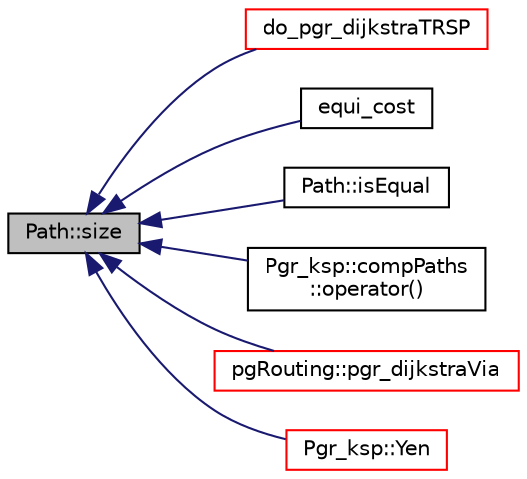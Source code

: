 digraph "Path::size"
{
  edge [fontname="Helvetica",fontsize="10",labelfontname="Helvetica",labelfontsize="10"];
  node [fontname="Helvetica",fontsize="10",shape=record];
  rankdir="LR";
  Node224 [label="Path::size",height=0.2,width=0.4,color="black", fillcolor="grey75", style="filled", fontcolor="black"];
  Node224 -> Node225 [dir="back",color="midnightblue",fontsize="10",style="solid",fontname="Helvetica"];
  Node225 [label="do_pgr_dijkstraTRSP",height=0.2,width=0.4,color="red", fillcolor="white", style="filled",URL="$dijkstraTRSP__driver_8h.html#a965e2aa38abf784f42097b60cd55a06a"];
  Node224 -> Node228 [dir="back",color="midnightblue",fontsize="10",style="solid",fontname="Helvetica"];
  Node228 [label="equi_cost",height=0.2,width=0.4,color="black", fillcolor="white", style="filled",URL="$basePath__SSEC_8cpp.html#a5ec42f9cedce93c209092bc259b9c56c"];
  Node224 -> Node229 [dir="back",color="midnightblue",fontsize="10",style="solid",fontname="Helvetica"];
  Node229 [label="Path::isEqual",height=0.2,width=0.4,color="black", fillcolor="white", style="filled",URL="$classPath.html#ade800a6ff8494a4e9069f67f16cf3145"];
  Node224 -> Node230 [dir="back",color="midnightblue",fontsize="10",style="solid",fontname="Helvetica"];
  Node230 [label="Pgr_ksp::compPaths\l::operator()",height=0.2,width=0.4,color="black", fillcolor="white", style="filled",URL="$classPgr__ksp_1_1compPaths.html#ad29324a5255fcd7cfb006ac4724fb3c6"];
  Node224 -> Node231 [dir="back",color="midnightblue",fontsize="10",style="solid",fontname="Helvetica"];
  Node231 [label="pgRouting::pgr_dijkstraVia",height=0.2,width=0.4,color="red", fillcolor="white", style="filled",URL="$namespacepgRouting.html#ab0332a7731ec5fe2696668fd206fc3a6"];
  Node224 -> Node235 [dir="back",color="midnightblue",fontsize="10",style="solid",fontname="Helvetica"];
  Node235 [label="Pgr_ksp::Yen",height=0.2,width=0.4,color="red", fillcolor="white", style="filled",URL="$classPgr__ksp.html#a20f84d74e3ead8e43ec907dcabaadeac"];
}
